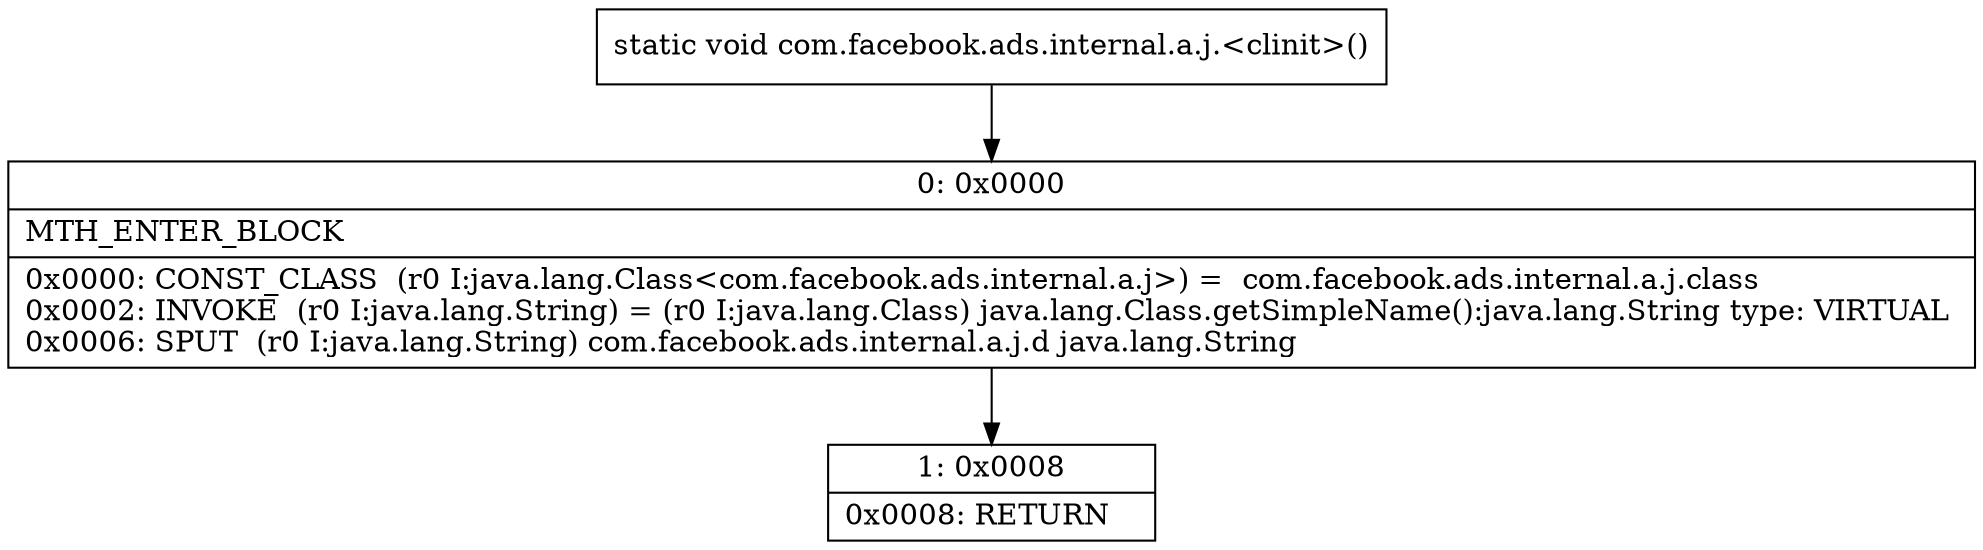 digraph "CFG forcom.facebook.ads.internal.a.j.\<clinit\>()V" {
Node_0 [shape=record,label="{0\:\ 0x0000|MTH_ENTER_BLOCK\l|0x0000: CONST_CLASS  (r0 I:java.lang.Class\<com.facebook.ads.internal.a.j\>) =  com.facebook.ads.internal.a.j.class \l0x0002: INVOKE  (r0 I:java.lang.String) = (r0 I:java.lang.Class) java.lang.Class.getSimpleName():java.lang.String type: VIRTUAL \l0x0006: SPUT  (r0 I:java.lang.String) com.facebook.ads.internal.a.j.d java.lang.String \l}"];
Node_1 [shape=record,label="{1\:\ 0x0008|0x0008: RETURN   \l}"];
MethodNode[shape=record,label="{static void com.facebook.ads.internal.a.j.\<clinit\>() }"];
MethodNode -> Node_0;
Node_0 -> Node_1;
}


